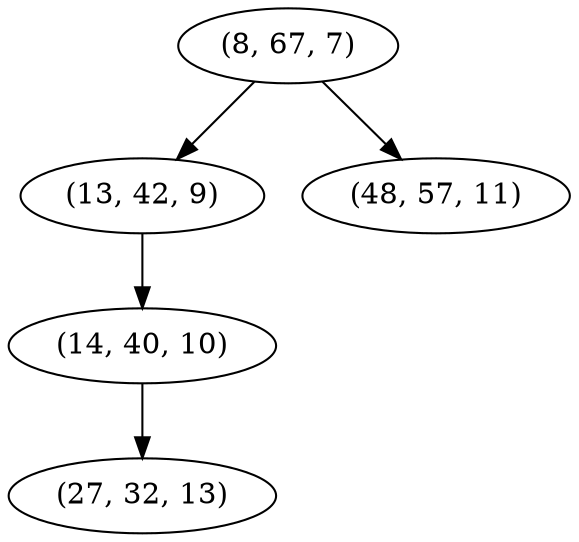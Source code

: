 digraph tree {
    "(8, 67, 7)";
    "(13, 42, 9)";
    "(14, 40, 10)";
    "(27, 32, 13)";
    "(48, 57, 11)";
    "(8, 67, 7)" -> "(13, 42, 9)";
    "(8, 67, 7)" -> "(48, 57, 11)";
    "(13, 42, 9)" -> "(14, 40, 10)";
    "(14, 40, 10)" -> "(27, 32, 13)";
}
